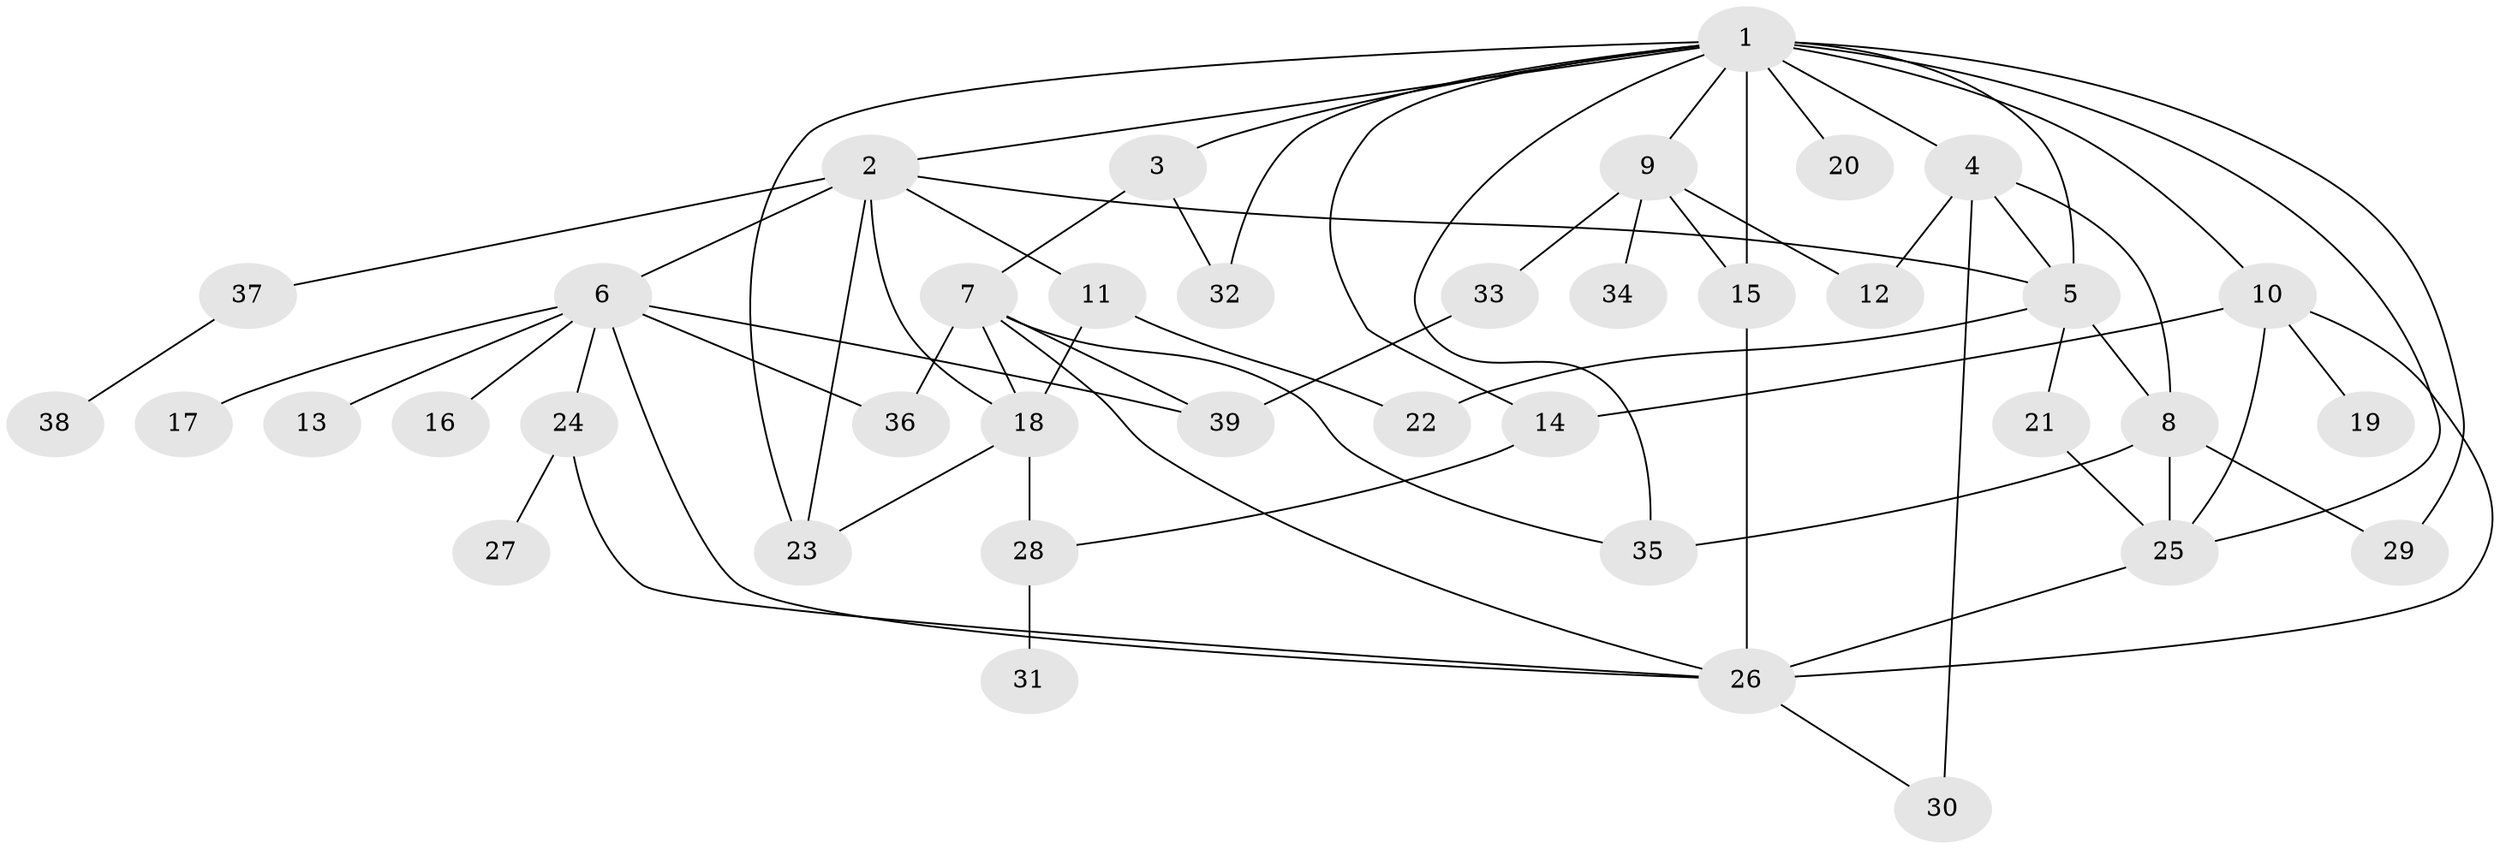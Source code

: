 // original degree distribution, {12: 0.012987012987012988, 7: 0.025974025974025976, 4: 0.12987012987012986, 6: 0.03896103896103896, 9: 0.012987012987012988, 3: 0.2857142857142857, 5: 0.025974025974025976, 1: 0.19480519480519481, 2: 0.2727272727272727}
// Generated by graph-tools (version 1.1) at 2025/34/03/09/25 02:34:10]
// undirected, 39 vertices, 66 edges
graph export_dot {
graph [start="1"]
  node [color=gray90,style=filled];
  1;
  2;
  3;
  4;
  5;
  6;
  7;
  8;
  9;
  10;
  11;
  12;
  13;
  14;
  15;
  16;
  17;
  18;
  19;
  20;
  21;
  22;
  23;
  24;
  25;
  26;
  27;
  28;
  29;
  30;
  31;
  32;
  33;
  34;
  35;
  36;
  37;
  38;
  39;
  1 -- 2 [weight=1.0];
  1 -- 3 [weight=1.0];
  1 -- 4 [weight=1.0];
  1 -- 5 [weight=1.0];
  1 -- 9 [weight=2.0];
  1 -- 10 [weight=1.0];
  1 -- 14 [weight=1.0];
  1 -- 15 [weight=1.0];
  1 -- 20 [weight=3.0];
  1 -- 23 [weight=1.0];
  1 -- 25 [weight=1.0];
  1 -- 29 [weight=1.0];
  1 -- 32 [weight=1.0];
  1 -- 35 [weight=1.0];
  2 -- 5 [weight=1.0];
  2 -- 6 [weight=1.0];
  2 -- 11 [weight=1.0];
  2 -- 18 [weight=1.0];
  2 -- 23 [weight=1.0];
  2 -- 37 [weight=1.0];
  3 -- 7 [weight=1.0];
  3 -- 32 [weight=1.0];
  4 -- 5 [weight=1.0];
  4 -- 8 [weight=1.0];
  4 -- 12 [weight=1.0];
  4 -- 30 [weight=2.0];
  5 -- 8 [weight=3.0];
  5 -- 21 [weight=2.0];
  5 -- 22 [weight=1.0];
  6 -- 13 [weight=1.0];
  6 -- 16 [weight=1.0];
  6 -- 17 [weight=1.0];
  6 -- 24 [weight=1.0];
  6 -- 26 [weight=1.0];
  6 -- 36 [weight=1.0];
  6 -- 39 [weight=1.0];
  7 -- 18 [weight=1.0];
  7 -- 26 [weight=1.0];
  7 -- 35 [weight=1.0];
  7 -- 36 [weight=1.0];
  7 -- 39 [weight=1.0];
  8 -- 25 [weight=1.0];
  8 -- 29 [weight=1.0];
  8 -- 35 [weight=1.0];
  9 -- 12 [weight=2.0];
  9 -- 15 [weight=1.0];
  9 -- 33 [weight=1.0];
  9 -- 34 [weight=1.0];
  10 -- 14 [weight=1.0];
  10 -- 19 [weight=1.0];
  10 -- 25 [weight=1.0];
  10 -- 26 [weight=1.0];
  11 -- 18 [weight=1.0];
  11 -- 22 [weight=1.0];
  14 -- 28 [weight=1.0];
  15 -- 26 [weight=1.0];
  18 -- 23 [weight=1.0];
  18 -- 28 [weight=1.0];
  21 -- 25 [weight=1.0];
  24 -- 26 [weight=1.0];
  24 -- 27 [weight=1.0];
  25 -- 26 [weight=1.0];
  26 -- 30 [weight=1.0];
  28 -- 31 [weight=1.0];
  33 -- 39 [weight=1.0];
  37 -- 38 [weight=1.0];
}
